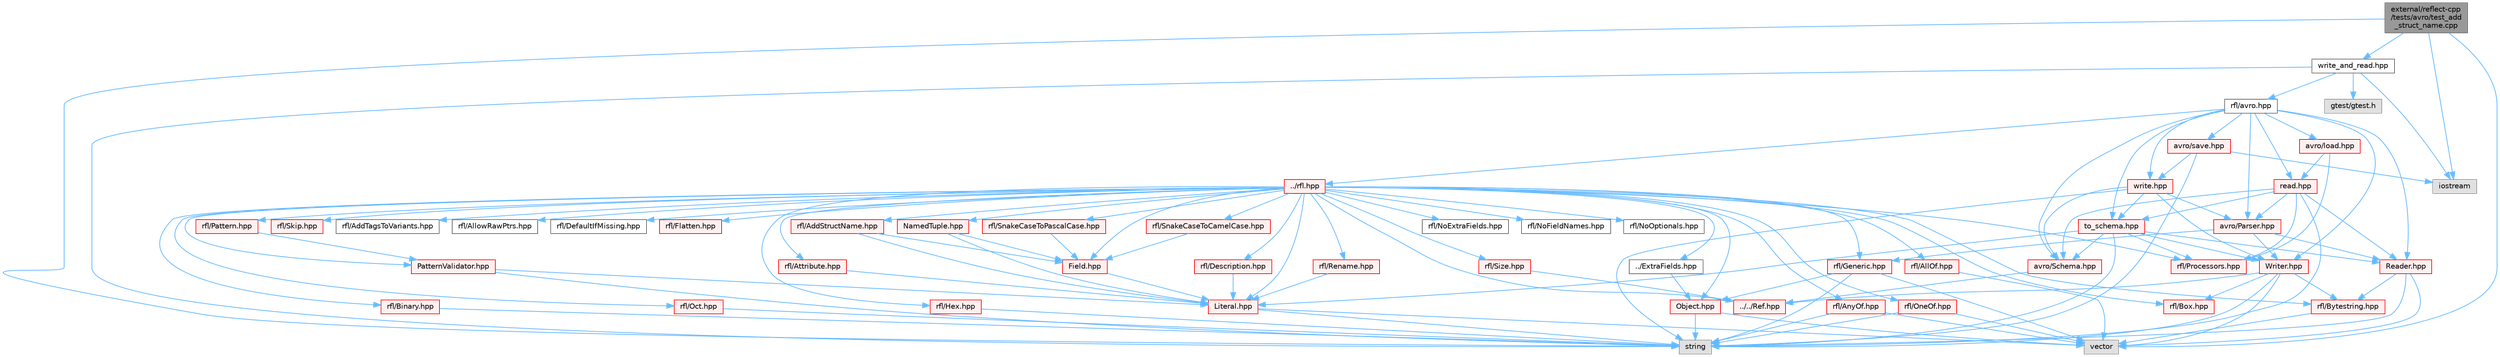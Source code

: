 digraph "external/reflect-cpp/tests/avro/test_add_struct_name.cpp"
{
 // LATEX_PDF_SIZE
  bgcolor="transparent";
  edge [fontname=Helvetica,fontsize=10,labelfontname=Helvetica,labelfontsize=10];
  node [fontname=Helvetica,fontsize=10,shape=box,height=0.2,width=0.4];
  Node1 [id="Node000001",label="external/reflect-cpp\l/tests/avro/test_add\l_struct_name.cpp",height=0.2,width=0.4,color="gray40", fillcolor="grey60", style="filled", fontcolor="black",tooltip=" "];
  Node1 -> Node2 [id="edge117_Node000001_Node000002",color="steelblue1",style="solid",tooltip=" "];
  Node2 [id="Node000002",label="iostream",height=0.2,width=0.4,color="grey60", fillcolor="#E0E0E0", style="filled",tooltip=" "];
  Node1 -> Node3 [id="edge118_Node000001_Node000003",color="steelblue1",style="solid",tooltip=" "];
  Node3 [id="Node000003",label="string",height=0.2,width=0.4,color="grey60", fillcolor="#E0E0E0", style="filled",tooltip=" "];
  Node1 -> Node4 [id="edge119_Node000001_Node000004",color="steelblue1",style="solid",tooltip=" "];
  Node4 [id="Node000004",label="vector",height=0.2,width=0.4,color="grey60", fillcolor="#E0E0E0", style="filled",tooltip=" "];
  Node1 -> Node5 [id="edge120_Node000001_Node000005",color="steelblue1",style="solid",tooltip=" "];
  Node5 [id="Node000005",label="write_and_read.hpp",height=0.2,width=0.4,color="grey40", fillcolor="white", style="filled",URL="$avro_2write__and__read_8hpp.html",tooltip=" "];
  Node5 -> Node6 [id="edge121_Node000005_Node000006",color="steelblue1",style="solid",tooltip=" "];
  Node6 [id="Node000006",label="gtest/gtest.h",height=0.2,width=0.4,color="grey60", fillcolor="#E0E0E0", style="filled",tooltip=" "];
  Node5 -> Node2 [id="edge122_Node000005_Node000002",color="steelblue1",style="solid",tooltip=" "];
  Node5 -> Node7 [id="edge123_Node000005_Node000007",color="steelblue1",style="solid",tooltip=" "];
  Node7 [id="Node000007",label="rfl/avro.hpp",height=0.2,width=0.4,color="grey40", fillcolor="white", style="filled",URL="$avro_8hpp.html",tooltip=" "];
  Node7 -> Node8 [id="edge124_Node000007_Node000008",color="steelblue1",style="solid",tooltip=" "];
  Node8 [id="Node000008",label="../rfl.hpp",height=0.2,width=0.4,color="red", fillcolor="#FFF0F0", style="filled",URL="$rfl_8hpp.html",tooltip=" "];
  Node8 -> Node9 [id="edge125_Node000008_Node000009",color="steelblue1",style="solid",tooltip=" "];
  Node9 [id="Node000009",label="rfl/AddStructName.hpp",height=0.2,width=0.4,color="red", fillcolor="#FFF0F0", style="filled",URL="$_add_struct_name_8hpp.html",tooltip=" "];
  Node9 -> Node11 [id="edge126_Node000009_Node000011",color="steelblue1",style="solid",tooltip=" "];
  Node11 [id="Node000011",label="Field.hpp",height=0.2,width=0.4,color="red", fillcolor="#FFF0F0", style="filled",URL="$_field_8hpp.html",tooltip=" "];
  Node11 -> Node16 [id="edge127_Node000011_Node000016",color="steelblue1",style="solid",tooltip=" "];
  Node16 [id="Node000016",label="Literal.hpp",height=0.2,width=0.4,color="red", fillcolor="#FFF0F0", style="filled",URL="$_literal_8hpp.html",tooltip=" "];
  Node16 -> Node3 [id="edge128_Node000016_Node000003",color="steelblue1",style="solid",tooltip=" "];
  Node16 -> Node4 [id="edge129_Node000016_Node000004",color="steelblue1",style="solid",tooltip=" "];
  Node9 -> Node16 [id="edge130_Node000009_Node000016",color="steelblue1",style="solid",tooltip=" "];
  Node8 -> Node57 [id="edge131_Node000008_Node000057",color="steelblue1",style="solid",tooltip=" "];
  Node57 [id="Node000057",label="rfl/AddTagsToVariants.hpp",height=0.2,width=0.4,color="grey40", fillcolor="white", style="filled",URL="$_add_tags_to_variants_8hpp.html",tooltip=" "];
  Node8 -> Node58 [id="edge132_Node000008_Node000058",color="steelblue1",style="solid",tooltip=" "];
  Node58 [id="Node000058",label="rfl/AllOf.hpp",height=0.2,width=0.4,color="red", fillcolor="#FFF0F0", style="filled",URL="$_all_of_8hpp.html",tooltip=" "];
  Node58 -> Node4 [id="edge133_Node000058_Node000004",color="steelblue1",style="solid",tooltip=" "];
  Node8 -> Node67 [id="edge134_Node000008_Node000067",color="steelblue1",style="solid",tooltip=" "];
  Node67 [id="Node000067",label="rfl/AllowRawPtrs.hpp",height=0.2,width=0.4,color="grey40", fillcolor="white", style="filled",URL="$_allow_raw_ptrs_8hpp.html",tooltip=" "];
  Node8 -> Node68 [id="edge135_Node000008_Node000068",color="steelblue1",style="solid",tooltip=" "];
  Node68 [id="Node000068",label="rfl/AnyOf.hpp",height=0.2,width=0.4,color="red", fillcolor="#FFF0F0", style="filled",URL="$_any_of_8hpp.html",tooltip=" "];
  Node68 -> Node3 [id="edge136_Node000068_Node000003",color="steelblue1",style="solid",tooltip=" "];
  Node68 -> Node4 [id="edge137_Node000068_Node000004",color="steelblue1",style="solid",tooltip=" "];
  Node8 -> Node70 [id="edge138_Node000008_Node000070",color="steelblue1",style="solid",tooltip=" "];
  Node70 [id="Node000070",label="rfl/Attribute.hpp",height=0.2,width=0.4,color="red", fillcolor="#FFF0F0", style="filled",URL="$_attribute_8hpp.html",tooltip=" "];
  Node70 -> Node16 [id="edge139_Node000070_Node000016",color="steelblue1",style="solid",tooltip=" "];
  Node8 -> Node71 [id="edge140_Node000008_Node000071",color="steelblue1",style="solid",tooltip=" "];
  Node71 [id="Node000071",label="rfl/Binary.hpp",height=0.2,width=0.4,color="red", fillcolor="#FFF0F0", style="filled",URL="$_binary_8hpp.html",tooltip=" "];
  Node71 -> Node3 [id="edge141_Node000071_Node000003",color="steelblue1",style="solid",tooltip=" "];
  Node8 -> Node73 [id="edge142_Node000008_Node000073",color="steelblue1",style="solid",tooltip=" "];
  Node73 [id="Node000073",label="rfl/Box.hpp",height=0.2,width=0.4,color="red", fillcolor="#FFF0F0", style="filled",URL="$_box_8hpp.html",tooltip=" "];
  Node8 -> Node74 [id="edge143_Node000008_Node000074",color="steelblue1",style="solid",tooltip=" "];
  Node74 [id="Node000074",label="rfl/Bytestring.hpp",height=0.2,width=0.4,color="red", fillcolor="#FFF0F0", style="filled",URL="$_bytestring_8hpp.html",tooltip=" "];
  Node74 -> Node4 [id="edge144_Node000074_Node000004",color="steelblue1",style="solid",tooltip=" "];
  Node8 -> Node75 [id="edge145_Node000008_Node000075",color="steelblue1",style="solid",tooltip=" "];
  Node75 [id="Node000075",label="rfl/DefaultIfMissing.hpp",height=0.2,width=0.4,color="grey40", fillcolor="white", style="filled",URL="$_default_if_missing_8hpp.html",tooltip=" "];
  Node8 -> Node76 [id="edge146_Node000008_Node000076",color="steelblue1",style="solid",tooltip=" "];
  Node76 [id="Node000076",label="rfl/Description.hpp",height=0.2,width=0.4,color="red", fillcolor="#FFF0F0", style="filled",URL="$_description_8hpp.html",tooltip=" "];
  Node76 -> Node16 [id="edge147_Node000076_Node000016",color="steelblue1",style="solid",tooltip=" "];
  Node8 -> Node51 [id="edge148_Node000008_Node000051",color="steelblue1",style="solid",tooltip=" "];
  Node51 [id="Node000051",label="../ExtraFields.hpp",height=0.2,width=0.4,color="grey40", fillcolor="white", style="filled",URL="$_extra_fields_8hpp.html",tooltip=" "];
  Node51 -> Node52 [id="edge149_Node000051_Node000052",color="steelblue1",style="solid",tooltip=" "];
  Node52 [id="Node000052",label="Object.hpp",height=0.2,width=0.4,color="red", fillcolor="#FFF0F0", style="filled",URL="$_object_8hpp.html",tooltip=" "];
  Node52 -> Node3 [id="edge150_Node000052_Node000003",color="steelblue1",style="solid",tooltip=" "];
  Node52 -> Node4 [id="edge151_Node000052_Node000004",color="steelblue1",style="solid",tooltip=" "];
  Node8 -> Node11 [id="edge152_Node000008_Node000011",color="steelblue1",style="solid",tooltip=" "];
  Node8 -> Node77 [id="edge153_Node000008_Node000077",color="steelblue1",style="solid",tooltip=" "];
  Node77 [id="Node000077",label="rfl/Flatten.hpp",height=0.2,width=0.4,color="red", fillcolor="#FFF0F0", style="filled",URL="$_flatten_8hpp.html",tooltip=" "];
  Node8 -> Node78 [id="edge154_Node000008_Node000078",color="steelblue1",style="solid",tooltip=" "];
  Node78 [id="Node000078",label="rfl/Generic.hpp",height=0.2,width=0.4,color="red", fillcolor="#FFF0F0", style="filled",URL="$_generic_8hpp.html",tooltip=" "];
  Node78 -> Node3 [id="edge155_Node000078_Node000003",color="steelblue1",style="solid",tooltip=" "];
  Node78 -> Node4 [id="edge156_Node000078_Node000004",color="steelblue1",style="solid",tooltip=" "];
  Node78 -> Node52 [id="edge157_Node000078_Node000052",color="steelblue1",style="solid",tooltip=" "];
  Node8 -> Node80 [id="edge158_Node000008_Node000080",color="steelblue1",style="solid",tooltip=" "];
  Node80 [id="Node000080",label="rfl/Hex.hpp",height=0.2,width=0.4,color="red", fillcolor="#FFF0F0", style="filled",URL="$_hex_8hpp.html",tooltip=" "];
  Node80 -> Node3 [id="edge159_Node000080_Node000003",color="steelblue1",style="solid",tooltip=" "];
  Node8 -> Node16 [id="edge160_Node000008_Node000016",color="steelblue1",style="solid",tooltip=" "];
  Node8 -> Node45 [id="edge161_Node000008_Node000045",color="steelblue1",style="solid",tooltip=" "];
  Node45 [id="Node000045",label="NamedTuple.hpp",height=0.2,width=0.4,color="red", fillcolor="#FFF0F0", style="filled",URL="$_named_tuple_8hpp.html",tooltip=" "];
  Node45 -> Node11 [id="edge162_Node000045_Node000011",color="steelblue1",style="solid",tooltip=" "];
  Node45 -> Node16 [id="edge163_Node000045_Node000016",color="steelblue1",style="solid",tooltip=" "];
  Node8 -> Node81 [id="edge164_Node000008_Node000081",color="steelblue1",style="solid",tooltip=" "];
  Node81 [id="Node000081",label="rfl/NoExtraFields.hpp",height=0.2,width=0.4,color="grey40", fillcolor="white", style="filled",URL="$_no_extra_fields_8hpp.html",tooltip=" "];
  Node8 -> Node82 [id="edge165_Node000008_Node000082",color="steelblue1",style="solid",tooltip=" "];
  Node82 [id="Node000082",label="rfl/NoFieldNames.hpp",height=0.2,width=0.4,color="grey40", fillcolor="white", style="filled",URL="$_no_field_names_8hpp.html",tooltip=" "];
  Node8 -> Node83 [id="edge166_Node000008_Node000083",color="steelblue1",style="solid",tooltip=" "];
  Node83 [id="Node000083",label="rfl/NoOptionals.hpp",height=0.2,width=0.4,color="grey40", fillcolor="white", style="filled",URL="$_no_optionals_8hpp.html",tooltip=" "];
  Node8 -> Node52 [id="edge167_Node000008_Node000052",color="steelblue1",style="solid",tooltip=" "];
  Node8 -> Node84 [id="edge168_Node000008_Node000084",color="steelblue1",style="solid",tooltip=" "];
  Node84 [id="Node000084",label="rfl/Oct.hpp",height=0.2,width=0.4,color="red", fillcolor="#FFF0F0", style="filled",URL="$_oct_8hpp.html",tooltip=" "];
  Node84 -> Node3 [id="edge169_Node000084_Node000003",color="steelblue1",style="solid",tooltip=" "];
  Node8 -> Node86 [id="edge170_Node000008_Node000086",color="steelblue1",style="solid",tooltip=" "];
  Node86 [id="Node000086",label="rfl/OneOf.hpp",height=0.2,width=0.4,color="red", fillcolor="#FFF0F0", style="filled",URL="$_one_of_8hpp.html",tooltip=" "];
  Node86 -> Node3 [id="edge171_Node000086_Node000003",color="steelblue1",style="solid",tooltip=" "];
  Node86 -> Node4 [id="edge172_Node000086_Node000004",color="steelblue1",style="solid",tooltip=" "];
  Node8 -> Node87 [id="edge173_Node000008_Node000087",color="steelblue1",style="solid",tooltip=" "];
  Node87 [id="Node000087",label="rfl/Pattern.hpp",height=0.2,width=0.4,color="red", fillcolor="#FFF0F0", style="filled",URL="$_pattern_8hpp.html",tooltip=" "];
  Node87 -> Node88 [id="edge174_Node000087_Node000088",color="steelblue1",style="solid",tooltip=" "];
  Node88 [id="Node000088",label="PatternValidator.hpp",height=0.2,width=0.4,color="red", fillcolor="#FFF0F0", style="filled",URL="$_pattern_validator_8hpp.html",tooltip=" "];
  Node88 -> Node3 [id="edge175_Node000088_Node000003",color="steelblue1",style="solid",tooltip=" "];
  Node88 -> Node16 [id="edge176_Node000088_Node000016",color="steelblue1",style="solid",tooltip=" "];
  Node8 -> Node88 [id="edge177_Node000008_Node000088",color="steelblue1",style="solid",tooltip=" "];
  Node8 -> Node94 [id="edge178_Node000008_Node000094",color="steelblue1",style="solid",tooltip=" "];
  Node94 [id="Node000094",label="rfl/Processors.hpp",height=0.2,width=0.4,color="red", fillcolor="#FFF0F0", style="filled",URL="$_processors_8hpp.html",tooltip=" "];
  Node8 -> Node61 [id="edge179_Node000008_Node000061",color="steelblue1",style="solid",tooltip=" "];
  Node61 [id="Node000061",label="../../Ref.hpp",height=0.2,width=0.4,color="red", fillcolor="#FFF0F0", style="filled",URL="$_ref_8hpp.html",tooltip=" "];
  Node8 -> Node103 [id="edge180_Node000008_Node000103",color="steelblue1",style="solid",tooltip=" "];
  Node103 [id="Node000103",label="rfl/Rename.hpp",height=0.2,width=0.4,color="red", fillcolor="#FFF0F0", style="filled",URL="$_rename_8hpp.html",tooltip=" "];
  Node103 -> Node16 [id="edge181_Node000103_Node000016",color="steelblue1",style="solid",tooltip=" "];
  Node8 -> Node104 [id="edge182_Node000008_Node000104",color="steelblue1",style="solid",tooltip=" "];
  Node104 [id="Node000104",label="rfl/Size.hpp",height=0.2,width=0.4,color="red", fillcolor="#FFF0F0", style="filled",URL="$_size_8hpp.html",tooltip=" "];
  Node104 -> Node61 [id="edge183_Node000104_Node000061",color="steelblue1",style="solid",tooltip=" "];
  Node8 -> Node105 [id="edge184_Node000008_Node000105",color="steelblue1",style="solid",tooltip=" "];
  Node105 [id="Node000105",label="rfl/Skip.hpp",height=0.2,width=0.4,color="red", fillcolor="#FFF0F0", style="filled",URL="$_skip_8hpp.html",tooltip=" "];
  Node8 -> Node107 [id="edge185_Node000008_Node000107",color="steelblue1",style="solid",tooltip=" "];
  Node107 [id="Node000107",label="rfl/SnakeCaseToCamelCase.hpp",height=0.2,width=0.4,color="red", fillcolor="#FFF0F0", style="filled",URL="$_snake_case_to_camel_case_8hpp.html",tooltip=" "];
  Node107 -> Node11 [id="edge186_Node000107_Node000011",color="steelblue1",style="solid",tooltip=" "];
  Node8 -> Node110 [id="edge187_Node000008_Node000110",color="steelblue1",style="solid",tooltip=" "];
  Node110 [id="Node000110",label="rfl/SnakeCaseToPascalCase.hpp",height=0.2,width=0.4,color="red", fillcolor="#FFF0F0", style="filled",URL="$_snake_case_to_pascal_case_8hpp.html",tooltip=" "];
  Node110 -> Node11 [id="edge188_Node000110_Node000011",color="steelblue1",style="solid",tooltip=" "];
  Node7 -> Node299 [id="edge189_Node000007_Node000299",color="steelblue1",style="solid",tooltip=" "];
  Node299 [id="Node000299",label="avro/Parser.hpp",height=0.2,width=0.4,color="red", fillcolor="#FFF0F0", style="filled",URL="$avro_2_parser_8hpp.html",tooltip=" "];
  Node299 -> Node78 [id="edge190_Node000299_Node000078",color="steelblue1",style="solid",tooltip=" "];
  Node299 -> Node300 [id="edge191_Node000299_Node000300",color="steelblue1",style="solid",tooltip=" "];
  Node300 [id="Node000300",label="Reader.hpp",height=0.2,width=0.4,color="red", fillcolor="#FFF0F0", style="filled",URL="$avro_2_reader_8hpp.html",tooltip=" "];
  Node300 -> Node3 [id="edge192_Node000300_Node000003",color="steelblue1",style="solid",tooltip=" "];
  Node300 -> Node4 [id="edge193_Node000300_Node000004",color="steelblue1",style="solid",tooltip=" "];
  Node300 -> Node74 [id="edge194_Node000300_Node000074",color="steelblue1",style="solid",tooltip=" "];
  Node299 -> Node302 [id="edge195_Node000299_Node000302",color="steelblue1",style="solid",tooltip=" "];
  Node302 [id="Node000302",label="Writer.hpp",height=0.2,width=0.4,color="red", fillcolor="#FFF0F0", style="filled",URL="$avro_2_writer_8hpp.html",tooltip=" "];
  Node302 -> Node3 [id="edge196_Node000302_Node000003",color="steelblue1",style="solid",tooltip=" "];
  Node302 -> Node4 [id="edge197_Node000302_Node000004",color="steelblue1",style="solid",tooltip=" "];
  Node302 -> Node73 [id="edge198_Node000302_Node000073",color="steelblue1",style="solid",tooltip=" "];
  Node302 -> Node74 [id="edge199_Node000302_Node000074",color="steelblue1",style="solid",tooltip=" "];
  Node302 -> Node61 [id="edge200_Node000302_Node000061",color="steelblue1",style="solid",tooltip=" "];
  Node7 -> Node300 [id="edge201_Node000007_Node000300",color="steelblue1",style="solid",tooltip=" "];
  Node7 -> Node303 [id="edge202_Node000007_Node000303",color="steelblue1",style="solid",tooltip=" "];
  Node303 [id="Node000303",label="avro/Schema.hpp",height=0.2,width=0.4,color="red", fillcolor="#FFF0F0", style="filled",URL="$avro_2_schema_8hpp.html",tooltip=" "];
  Node303 -> Node61 [id="edge203_Node000303_Node000061",color="steelblue1",style="solid",tooltip=" "];
  Node7 -> Node302 [id="edge204_Node000007_Node000302",color="steelblue1",style="solid",tooltip=" "];
  Node7 -> Node305 [id="edge205_Node000007_Node000305",color="steelblue1",style="solid",tooltip=" "];
  Node305 [id="Node000305",label="avro/load.hpp",height=0.2,width=0.4,color="red", fillcolor="#FFF0F0", style="filled",URL="$avro_2load_8hpp.html",tooltip=" "];
  Node305 -> Node94 [id="edge206_Node000305_Node000094",color="steelblue1",style="solid",tooltip=" "];
  Node305 -> Node308 [id="edge207_Node000305_Node000308",color="steelblue1",style="solid",tooltip=" "];
  Node308 [id="Node000308",label="read.hpp",height=0.2,width=0.4,color="red", fillcolor="#FFF0F0", style="filled",URL="$avro_2read_8hpp.html",tooltip=" "];
  Node308 -> Node3 [id="edge208_Node000308_Node000003",color="steelblue1",style="solid",tooltip=" "];
  Node308 -> Node94 [id="edge209_Node000308_Node000094",color="steelblue1",style="solid",tooltip=" "];
  Node308 -> Node299 [id="edge210_Node000308_Node000299",color="steelblue1",style="solid",tooltip=" "];
  Node308 -> Node300 [id="edge211_Node000308_Node000300",color="steelblue1",style="solid",tooltip=" "];
  Node308 -> Node303 [id="edge212_Node000308_Node000303",color="steelblue1",style="solid",tooltip=" "];
  Node308 -> Node309 [id="edge213_Node000308_Node000309",color="steelblue1",style="solid",tooltip=" "];
  Node309 [id="Node000309",label="to_schema.hpp",height=0.2,width=0.4,color="red", fillcolor="#FFF0F0", style="filled",URL="$avro_2to__schema_8hpp.html",tooltip=" "];
  Node309 -> Node3 [id="edge214_Node000309_Node000003",color="steelblue1",style="solid",tooltip=" "];
  Node309 -> Node16 [id="edge215_Node000309_Node000016",color="steelblue1",style="solid",tooltip=" "];
  Node309 -> Node94 [id="edge216_Node000309_Node000094",color="steelblue1",style="solid",tooltip=" "];
  Node309 -> Node300 [id="edge217_Node000309_Node000300",color="steelblue1",style="solid",tooltip=" "];
  Node309 -> Node303 [id="edge218_Node000309_Node000303",color="steelblue1",style="solid",tooltip=" "];
  Node309 -> Node302 [id="edge219_Node000309_Node000302",color="steelblue1",style="solid",tooltip=" "];
  Node7 -> Node308 [id="edge220_Node000007_Node000308",color="steelblue1",style="solid",tooltip=" "];
  Node7 -> Node467 [id="edge221_Node000007_Node000467",color="steelblue1",style="solid",tooltip=" "];
  Node467 [id="Node000467",label="avro/save.hpp",height=0.2,width=0.4,color="red", fillcolor="#FFF0F0", style="filled",URL="$avro_2save_8hpp.html",tooltip=" "];
  Node467 -> Node2 [id="edge222_Node000467_Node000002",color="steelblue1",style="solid",tooltip=" "];
  Node467 -> Node3 [id="edge223_Node000467_Node000003",color="steelblue1",style="solid",tooltip=" "];
  Node467 -> Node469 [id="edge224_Node000467_Node000469",color="steelblue1",style="solid",tooltip=" "];
  Node469 [id="Node000469",label="write.hpp",height=0.2,width=0.4,color="red", fillcolor="#FFF0F0", style="filled",URL="$avro_2write_8hpp.html",tooltip=" "];
  Node469 -> Node3 [id="edge225_Node000469_Node000003",color="steelblue1",style="solid",tooltip=" "];
  Node469 -> Node299 [id="edge226_Node000469_Node000299",color="steelblue1",style="solid",tooltip=" "];
  Node469 -> Node303 [id="edge227_Node000469_Node000303",color="steelblue1",style="solid",tooltip=" "];
  Node469 -> Node302 [id="edge228_Node000469_Node000302",color="steelblue1",style="solid",tooltip=" "];
  Node469 -> Node309 [id="edge229_Node000469_Node000309",color="steelblue1",style="solid",tooltip=" "];
  Node7 -> Node309 [id="edge230_Node000007_Node000309",color="steelblue1",style="solid",tooltip=" "];
  Node7 -> Node469 [id="edge231_Node000007_Node000469",color="steelblue1",style="solid",tooltip=" "];
  Node5 -> Node3 [id="edge232_Node000005_Node000003",color="steelblue1",style="solid",tooltip=" "];
}
